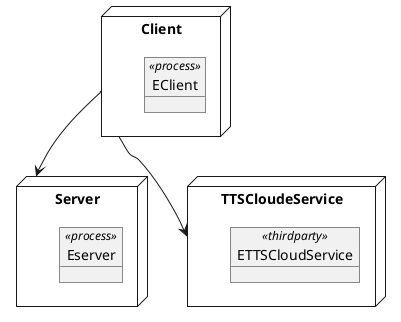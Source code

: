 @startuml lv1_deployment
node Client {
    object EClient <<process>>
}
node Server {
   object Eserver <<process>> 
}
node TTSCloudeService {
  object ETTSCloudService <<thirdparty>> 
}

Client --> Server
Client --> TTSCloudeService

@enduml